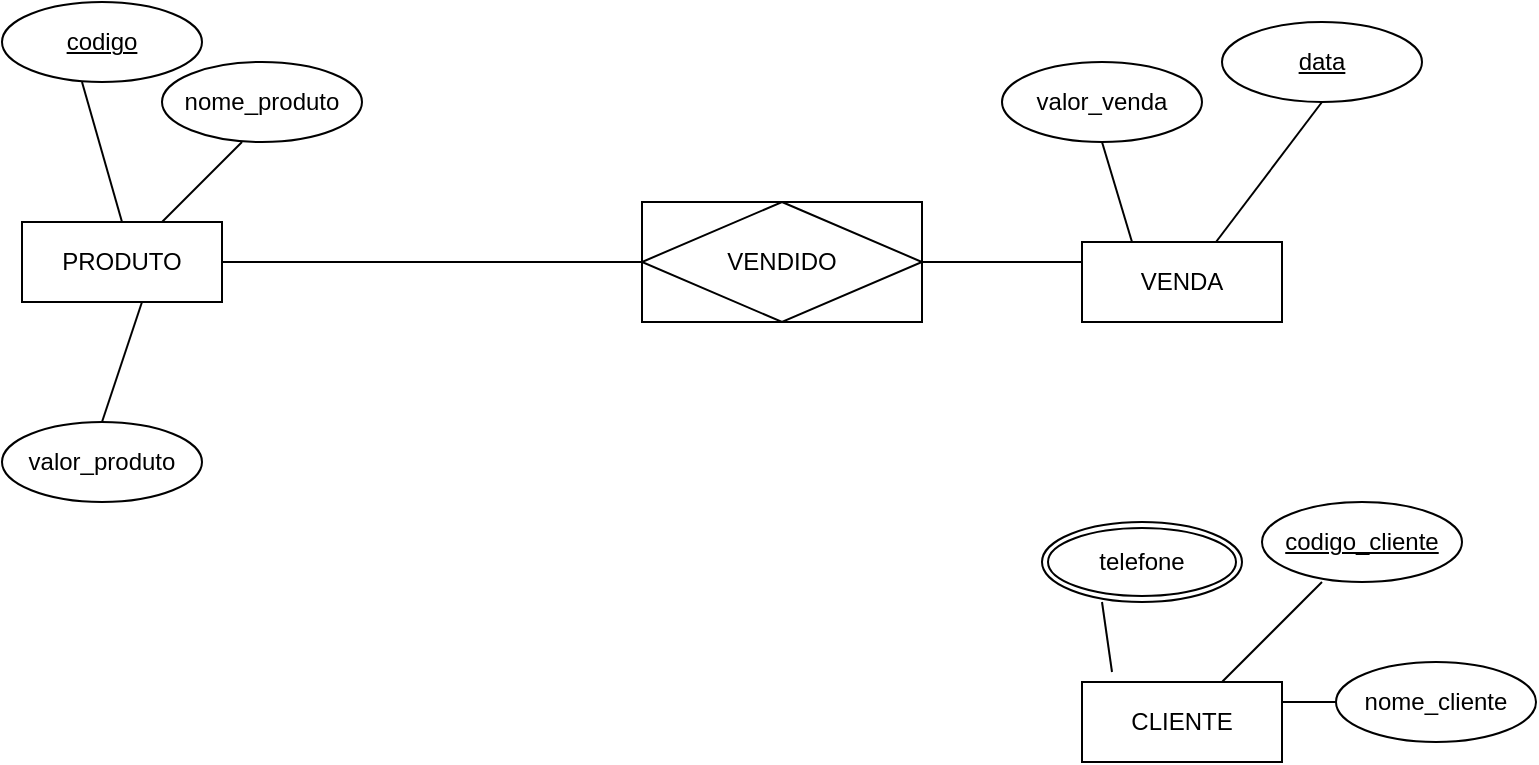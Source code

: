 <mxfile version="24.0.7" type="device">
  <diagram name="Página-1" id="4tVZ33dEEce_6mLnsqYj">
    <mxGraphModel dx="1434" dy="746" grid="1" gridSize="10" guides="1" tooltips="1" connect="1" arrows="1" fold="1" page="1" pageScale="1" pageWidth="1169" pageHeight="827" math="0" shadow="0">
      <root>
        <mxCell id="0" />
        <mxCell id="1" parent="0" />
        <mxCell id="SySOI2_HgFE6P1grrO_B-1" value="PRODUTO" style="whiteSpace=wrap;html=1;align=center;" vertex="1" parent="1">
          <mxGeometry x="70" y="150" width="100" height="40" as="geometry" />
        </mxCell>
        <mxCell id="SySOI2_HgFE6P1grrO_B-2" value="VENDA" style="whiteSpace=wrap;html=1;align=center;" vertex="1" parent="1">
          <mxGeometry x="600" y="160" width="100" height="40" as="geometry" />
        </mxCell>
        <mxCell id="SySOI2_HgFE6P1grrO_B-3" value="CLIENTE" style="whiteSpace=wrap;html=1;align=center;" vertex="1" parent="1">
          <mxGeometry x="600" y="380" width="100" height="40" as="geometry" />
        </mxCell>
        <mxCell id="SySOI2_HgFE6P1grrO_B-6" value="" style="endArrow=none;html=1;rounded=0;exitX=0.5;exitY=0;exitDx=0;exitDy=0;exitPerimeter=0;" edge="1" parent="1" source="SySOI2_HgFE6P1grrO_B-1">
          <mxGeometry width="50" height="50" relative="1" as="geometry">
            <mxPoint x="50" y="130" as="sourcePoint" />
            <mxPoint x="100" y="80" as="targetPoint" />
          </mxGeometry>
        </mxCell>
        <mxCell id="SySOI2_HgFE6P1grrO_B-9" value="" style="endArrow=none;html=1;rounded=0;exitX=0.67;exitY=0;exitDx=0;exitDy=0;exitPerimeter=0;" edge="1" parent="1" source="SySOI2_HgFE6P1grrO_B-2">
          <mxGeometry width="50" height="50" relative="1" as="geometry">
            <mxPoint x="670" y="140" as="sourcePoint" />
            <mxPoint x="720" y="90" as="targetPoint" />
          </mxGeometry>
        </mxCell>
        <mxCell id="SySOI2_HgFE6P1grrO_B-11" value="" style="endArrow=none;html=1;rounded=0;" edge="1" parent="1">
          <mxGeometry width="50" height="50" relative="1" as="geometry">
            <mxPoint x="670" y="380" as="sourcePoint" />
            <mxPoint x="720" y="330" as="targetPoint" />
          </mxGeometry>
        </mxCell>
        <mxCell id="SySOI2_HgFE6P1grrO_B-12" value="nome_produto" style="ellipse;whiteSpace=wrap;html=1;align=center;" vertex="1" parent="1">
          <mxGeometry x="140" y="70" width="100" height="40" as="geometry" />
        </mxCell>
        <mxCell id="SySOI2_HgFE6P1grrO_B-13" value="" style="endArrow=none;html=1;rounded=0;" edge="1" parent="1">
          <mxGeometry width="50" height="50" relative="1" as="geometry">
            <mxPoint x="140" y="150" as="sourcePoint" />
            <mxPoint x="180" y="110" as="targetPoint" />
          </mxGeometry>
        </mxCell>
        <mxCell id="SySOI2_HgFE6P1grrO_B-15" value="telefone" style="ellipse;shape=doubleEllipse;margin=3;whiteSpace=wrap;html=1;align=center;" vertex="1" parent="1">
          <mxGeometry x="580" y="300" width="100" height="40" as="geometry" />
        </mxCell>
        <mxCell id="SySOI2_HgFE6P1grrO_B-16" value="" style="endArrow=none;html=1;rounded=0;exitX=0.15;exitY=-0.125;exitDx=0;exitDy=0;exitPerimeter=0;" edge="1" parent="1" source="SySOI2_HgFE6P1grrO_B-3">
          <mxGeometry width="50" height="50" relative="1" as="geometry">
            <mxPoint x="560" y="390" as="sourcePoint" />
            <mxPoint x="610" y="340" as="targetPoint" />
          </mxGeometry>
        </mxCell>
        <mxCell id="SySOI2_HgFE6P1grrO_B-17" value="valor_produto" style="ellipse;whiteSpace=wrap;html=1;align=center;" vertex="1" parent="1">
          <mxGeometry x="60" y="250" width="100" height="40" as="geometry" />
        </mxCell>
        <mxCell id="SySOI2_HgFE6P1grrO_B-19" value="valor_venda" style="ellipse;whiteSpace=wrap;html=1;align=center;" vertex="1" parent="1">
          <mxGeometry x="560" y="70" width="100" height="40" as="geometry" />
        </mxCell>
        <mxCell id="SySOI2_HgFE6P1grrO_B-20" value="" style="endArrow=none;html=1;rounded=0;exitX=0.25;exitY=0;exitDx=0;exitDy=0;" edge="1" parent="1" source="SySOI2_HgFE6P1grrO_B-2">
          <mxGeometry width="50" height="50" relative="1" as="geometry">
            <mxPoint x="560" y="160" as="sourcePoint" />
            <mxPoint x="610" y="110" as="targetPoint" />
          </mxGeometry>
        </mxCell>
        <mxCell id="SySOI2_HgFE6P1grrO_B-23" value="data" style="ellipse;whiteSpace=wrap;html=1;align=center;fontStyle=4;" vertex="1" parent="1">
          <mxGeometry x="670" y="50" width="100" height="40" as="geometry" />
        </mxCell>
        <mxCell id="SySOI2_HgFE6P1grrO_B-24" value="codigo" style="ellipse;whiteSpace=wrap;html=1;align=center;fontStyle=4;" vertex="1" parent="1">
          <mxGeometry x="60" y="40" width="100" height="40" as="geometry" />
        </mxCell>
        <mxCell id="SySOI2_HgFE6P1grrO_B-25" value="codigo_cliente" style="ellipse;whiteSpace=wrap;html=1;align=center;fontStyle=4;" vertex="1" parent="1">
          <mxGeometry x="690" y="290" width="100" height="40" as="geometry" />
        </mxCell>
        <mxCell id="SySOI2_HgFE6P1grrO_B-26" value="VENDIDO" style="shape=associativeEntity;whiteSpace=wrap;html=1;align=center;" vertex="1" parent="1">
          <mxGeometry x="380" y="140" width="140" height="60" as="geometry" />
        </mxCell>
        <mxCell id="SySOI2_HgFE6P1grrO_B-28" value="" style="endArrow=none;html=1;rounded=0;exitX=1;exitY=0.5;exitDx=0;exitDy=0;" edge="1" parent="1" source="SySOI2_HgFE6P1grrO_B-26">
          <mxGeometry width="50" height="50" relative="1" as="geometry">
            <mxPoint x="550" y="220" as="sourcePoint" />
            <mxPoint x="600" y="170" as="targetPoint" />
          </mxGeometry>
        </mxCell>
        <mxCell id="SySOI2_HgFE6P1grrO_B-29" value="" style="endArrow=none;html=1;rounded=0;exitX=1;exitY=0.5;exitDx=0;exitDy=0;" edge="1" parent="1" source="SySOI2_HgFE6P1grrO_B-1">
          <mxGeometry width="50" height="50" relative="1" as="geometry">
            <mxPoint x="330" y="220" as="sourcePoint" />
            <mxPoint x="380" y="170" as="targetPoint" />
          </mxGeometry>
        </mxCell>
        <mxCell id="SySOI2_HgFE6P1grrO_B-31" value="" style="endArrow=none;html=1;rounded=0;exitX=0.5;exitY=0;exitDx=0;exitDy=0;" edge="1" parent="1" source="SySOI2_HgFE6P1grrO_B-17">
          <mxGeometry width="50" height="50" relative="1" as="geometry">
            <mxPoint x="80" y="240" as="sourcePoint" />
            <mxPoint x="130" y="190" as="targetPoint" />
          </mxGeometry>
        </mxCell>
        <mxCell id="SySOI2_HgFE6P1grrO_B-32" value="nome_cliente" style="ellipse;whiteSpace=wrap;html=1;align=center;" vertex="1" parent="1">
          <mxGeometry x="727" y="370" width="100" height="40" as="geometry" />
        </mxCell>
        <mxCell id="SySOI2_HgFE6P1grrO_B-33" value="" style="endArrow=none;html=1;rounded=0;exitX=1;exitY=0.25;exitDx=0;exitDy=0;" edge="1" parent="1" source="SySOI2_HgFE6P1grrO_B-3">
          <mxGeometry width="50" height="50" relative="1" as="geometry">
            <mxPoint x="677" y="440" as="sourcePoint" />
            <mxPoint x="727" y="390" as="targetPoint" />
          </mxGeometry>
        </mxCell>
      </root>
    </mxGraphModel>
  </diagram>
</mxfile>
